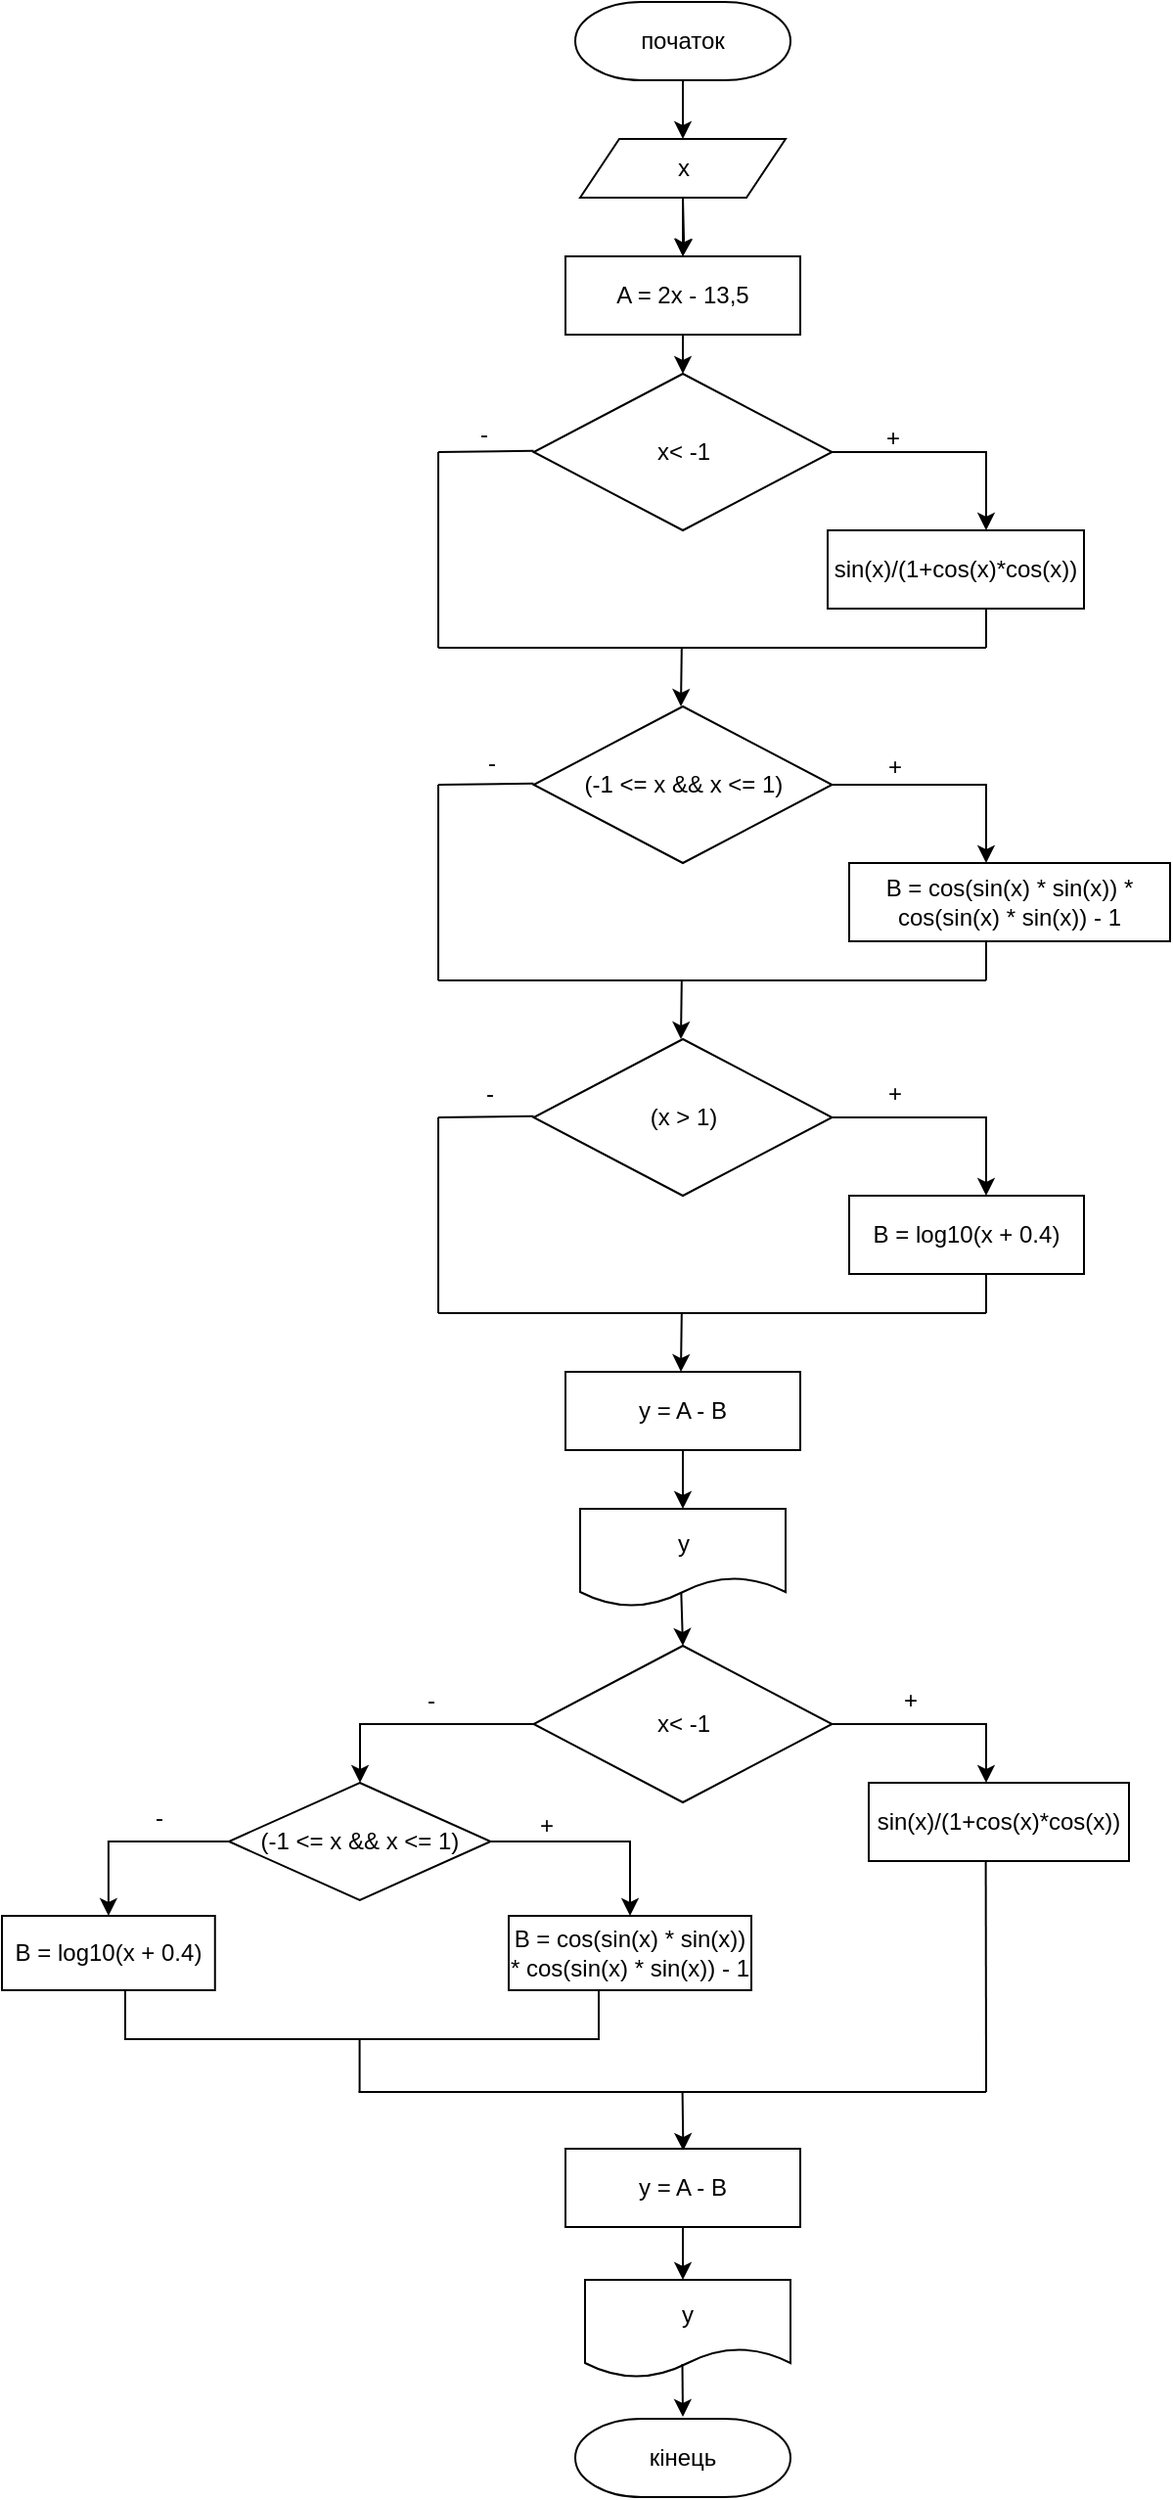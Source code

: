 <mxfile version="20.4.0" type="device"><diagram id="f32A8XlpcgiXBNuhkH77" name="Сторінка-1"><mxGraphModel dx="2076" dy="1094" grid="0" gridSize="10" guides="1" tooltips="1" connect="1" arrows="1" fold="1" page="1" pageScale="1" pageWidth="1654" pageHeight="2336" background="none" math="0" shadow="0"><root><mxCell id="0"/><mxCell id="1" parent="0"/><mxCell id="lDwWGC_Nb_Cp1X9u5K9r-55" value="" style="edgeStyle=orthogonalEdgeStyle;rounded=0;orthogonalLoop=1;jettySize=auto;html=1;strokeColor=default;" edge="1" parent="1" target="lDwWGC_Nb_Cp1X9u5K9r-18"><mxGeometry relative="1" as="geometry"><mxPoint x="405" y="180" as="sourcePoint"/></mxGeometry></mxCell><mxCell id="lDwWGC_Nb_Cp1X9u5K9r-4" value="початок" style="strokeWidth=1;html=1;shape=mxgraph.flowchart.terminator;whiteSpace=wrap;" vertex="1" parent="1"><mxGeometry x="350" y="80" width="110" height="40" as="geometry"/></mxCell><mxCell id="lDwWGC_Nb_Cp1X9u5K9r-19" value="" style="edgeStyle=orthogonalEdgeStyle;rounded=0;orthogonalLoop=1;jettySize=auto;html=1;" edge="1" parent="1" source="lDwWGC_Nb_Cp1X9u5K9r-14" target="lDwWGC_Nb_Cp1X9u5K9r-18"><mxGeometry relative="1" as="geometry"/></mxCell><mxCell id="lDwWGC_Nb_Cp1X9u5K9r-14" value="x" style="shape=parallelogram;perimeter=parallelogramPerimeter;whiteSpace=wrap;html=1;fixedSize=1;" vertex="1" parent="1"><mxGeometry x="352.5" y="150" width="105" height="30" as="geometry"/></mxCell><mxCell id="lDwWGC_Nb_Cp1X9u5K9r-21" value="" style="edgeStyle=orthogonalEdgeStyle;rounded=0;orthogonalLoop=1;jettySize=auto;html=1;" edge="1" parent="1" source="lDwWGC_Nb_Cp1X9u5K9r-18" target="lDwWGC_Nb_Cp1X9u5K9r-20"><mxGeometry relative="1" as="geometry"/></mxCell><mxCell id="lDwWGC_Nb_Cp1X9u5K9r-18" value="A = 2x - 13,5" style="whiteSpace=wrap;html=1;" vertex="1" parent="1"><mxGeometry x="345" y="210" width="120" height="40" as="geometry"/></mxCell><mxCell id="lDwWGC_Nb_Cp1X9u5K9r-20" value="x&amp;lt; -1" style="rhombus;whiteSpace=wrap;html=1;" vertex="1" parent="1"><mxGeometry x="328.75" y="270" width="152.5" height="80" as="geometry"/></mxCell><mxCell id="lDwWGC_Nb_Cp1X9u5K9r-22" value="sin(x)/(1+cos(x)*cos(x))" style="whiteSpace=wrap;html=1;" vertex="1" parent="1"><mxGeometry x="479" y="350" width="131" height="40" as="geometry"/></mxCell><mxCell id="lDwWGC_Nb_Cp1X9u5K9r-25" value="" style="edgeStyle=orthogonalEdgeStyle;rounded=0;orthogonalLoop=1;jettySize=auto;html=1;" edge="1" parent="1" source="lDwWGC_Nb_Cp1X9u5K9r-20" target="lDwWGC_Nb_Cp1X9u5K9r-22"><mxGeometry relative="1" as="geometry"><mxPoint x="481.25" y="370" as="sourcePoint"/><mxPoint x="560.059" y="430" as="targetPoint"/><Array as="points"><mxPoint x="560" y="310"/></Array></mxGeometry></mxCell><mxCell id="lDwWGC_Nb_Cp1X9u5K9r-29" value="" style="endArrow=none;html=1;rounded=0;strokeColor=default;" edge="1" parent="1"><mxGeometry width="50" height="50" relative="1" as="geometry"><mxPoint x="280" y="310" as="sourcePoint"/><mxPoint x="328.75" y="309.41" as="targetPoint"/></mxGeometry></mxCell><mxCell id="lDwWGC_Nb_Cp1X9u5K9r-30" value="" style="endArrow=none;html=1;rounded=0;strokeColor=default;" edge="1" parent="1"><mxGeometry width="50" height="50" relative="1" as="geometry"><mxPoint x="280" y="410" as="sourcePoint"/><mxPoint x="280" y="310" as="targetPoint"/></mxGeometry></mxCell><mxCell id="lDwWGC_Nb_Cp1X9u5K9r-31" value="" style="endArrow=none;html=1;rounded=0;strokeColor=default;" edge="1" parent="1"><mxGeometry width="50" height="50" relative="1" as="geometry"><mxPoint x="280" y="410" as="sourcePoint"/><mxPoint x="560" y="410" as="targetPoint"/></mxGeometry></mxCell><mxCell id="lDwWGC_Nb_Cp1X9u5K9r-34" value="" style="endArrow=none;html=1;rounded=0;strokeColor=default;" edge="1" parent="1"><mxGeometry width="50" height="50" relative="1" as="geometry"><mxPoint x="560" y="410" as="sourcePoint"/><mxPoint x="560" y="390" as="targetPoint"/></mxGeometry></mxCell><mxCell id="lDwWGC_Nb_Cp1X9u5K9r-38" value="" style="endArrow=classic;html=1;rounded=0;strokeColor=default;" edge="1" parent="1"><mxGeometry width="50" height="50" relative="1" as="geometry"><mxPoint x="404.41" y="410" as="sourcePoint"/><mxPoint x="404" y="440" as="targetPoint"/></mxGeometry></mxCell><mxCell id="lDwWGC_Nb_Cp1X9u5K9r-39" value="(-1 &amp;lt;= x &amp;amp;&amp;amp; x &amp;lt;= 1)" style="rhombus;whiteSpace=wrap;html=1;" vertex="1" parent="1"><mxGeometry x="328.75" y="440" width="152.5" height="80" as="geometry"/></mxCell><mxCell id="lDwWGC_Nb_Cp1X9u5K9r-40" value="B = cos(sin(x) * sin(x)) * cos(sin(x) * sin(x)) - 1" style="whiteSpace=wrap;html=1;" vertex="1" parent="1"><mxGeometry x="490" y="520" width="164" height="40" as="geometry"/></mxCell><mxCell id="lDwWGC_Nb_Cp1X9u5K9r-41" value="" style="edgeStyle=orthogonalEdgeStyle;rounded=0;orthogonalLoop=1;jettySize=auto;html=1;" edge="1" parent="1" source="lDwWGC_Nb_Cp1X9u5K9r-39" target="lDwWGC_Nb_Cp1X9u5K9r-40"><mxGeometry relative="1" as="geometry"><mxPoint x="481.25" y="540" as="sourcePoint"/><mxPoint x="560.059" y="600" as="targetPoint"/><Array as="points"><mxPoint x="560" y="480"/></Array></mxGeometry></mxCell><mxCell id="lDwWGC_Nb_Cp1X9u5K9r-42" value="" style="endArrow=none;html=1;rounded=0;strokeColor=default;" edge="1" parent="1"><mxGeometry width="50" height="50" relative="1" as="geometry"><mxPoint x="280" y="480" as="sourcePoint"/><mxPoint x="328.75" y="479.41" as="targetPoint"/></mxGeometry></mxCell><mxCell id="lDwWGC_Nb_Cp1X9u5K9r-43" value="" style="endArrow=none;html=1;rounded=0;strokeColor=default;" edge="1" parent="1"><mxGeometry width="50" height="50" relative="1" as="geometry"><mxPoint x="280" y="580" as="sourcePoint"/><mxPoint x="280" y="480" as="targetPoint"/></mxGeometry></mxCell><mxCell id="lDwWGC_Nb_Cp1X9u5K9r-44" value="" style="endArrow=none;html=1;rounded=0;strokeColor=default;" edge="1" parent="1"><mxGeometry width="50" height="50" relative="1" as="geometry"><mxPoint x="280" y="580" as="sourcePoint"/><mxPoint x="560" y="580" as="targetPoint"/></mxGeometry></mxCell><mxCell id="lDwWGC_Nb_Cp1X9u5K9r-45" value="" style="endArrow=none;html=1;rounded=0;strokeColor=default;" edge="1" parent="1"><mxGeometry width="50" height="50" relative="1" as="geometry"><mxPoint x="560" y="580" as="sourcePoint"/><mxPoint x="560" y="560" as="targetPoint"/></mxGeometry></mxCell><mxCell id="lDwWGC_Nb_Cp1X9u5K9r-46" value="" style="endArrow=classic;html=1;rounded=0;strokeColor=default;" edge="1" parent="1"><mxGeometry width="50" height="50" relative="1" as="geometry"><mxPoint x="404.41" y="580" as="sourcePoint"/><mxPoint x="404" y="610" as="targetPoint"/></mxGeometry></mxCell><mxCell id="lDwWGC_Nb_Cp1X9u5K9r-47" value="(x &amp;gt; 1)" style="rhombus;whiteSpace=wrap;html=1;" vertex="1" parent="1"><mxGeometry x="328.75" y="610" width="152.5" height="80" as="geometry"/></mxCell><mxCell id="lDwWGC_Nb_Cp1X9u5K9r-48" value="B = log10(x + 0.4)" style="whiteSpace=wrap;html=1;" vertex="1" parent="1"><mxGeometry x="490" y="690" width="120" height="40" as="geometry"/></mxCell><mxCell id="lDwWGC_Nb_Cp1X9u5K9r-49" value="" style="edgeStyle=orthogonalEdgeStyle;rounded=0;orthogonalLoop=1;jettySize=auto;html=1;" edge="1" parent="1" source="lDwWGC_Nb_Cp1X9u5K9r-47" target="lDwWGC_Nb_Cp1X9u5K9r-48"><mxGeometry relative="1" as="geometry"><mxPoint x="481.25" y="710" as="sourcePoint"/><mxPoint x="560.059" y="770" as="targetPoint"/><Array as="points"><mxPoint x="560" y="650"/></Array></mxGeometry></mxCell><mxCell id="lDwWGC_Nb_Cp1X9u5K9r-50" value="" style="endArrow=none;html=1;rounded=0;strokeColor=default;" edge="1" parent="1"><mxGeometry width="50" height="50" relative="1" as="geometry"><mxPoint x="280" y="650" as="sourcePoint"/><mxPoint x="328.75" y="649.41" as="targetPoint"/></mxGeometry></mxCell><mxCell id="lDwWGC_Nb_Cp1X9u5K9r-51" value="" style="endArrow=none;html=1;rounded=0;strokeColor=default;" edge="1" parent="1"><mxGeometry width="50" height="50" relative="1" as="geometry"><mxPoint x="280" y="750" as="sourcePoint"/><mxPoint x="280" y="650" as="targetPoint"/></mxGeometry></mxCell><mxCell id="lDwWGC_Nb_Cp1X9u5K9r-52" value="" style="endArrow=none;html=1;rounded=0;strokeColor=default;" edge="1" parent="1"><mxGeometry width="50" height="50" relative="1" as="geometry"><mxPoint x="280" y="750" as="sourcePoint"/><mxPoint x="560" y="750" as="targetPoint"/></mxGeometry></mxCell><mxCell id="lDwWGC_Nb_Cp1X9u5K9r-53" value="" style="endArrow=none;html=1;rounded=0;strokeColor=default;" edge="1" parent="1"><mxGeometry width="50" height="50" relative="1" as="geometry"><mxPoint x="560" y="750" as="sourcePoint"/><mxPoint x="560" y="730" as="targetPoint"/></mxGeometry></mxCell><mxCell id="lDwWGC_Nb_Cp1X9u5K9r-54" value="" style="endArrow=classic;html=1;rounded=0;strokeColor=default;" edge="1" parent="1"><mxGeometry width="50" height="50" relative="1" as="geometry"><mxPoint x="404.41" y="750" as="sourcePoint"/><mxPoint x="404" y="780" as="targetPoint"/></mxGeometry></mxCell><mxCell id="lDwWGC_Nb_Cp1X9u5K9r-57" value="" style="endArrow=classic;html=1;rounded=0;strokeColor=default;exitX=0.5;exitY=1;exitDx=0;exitDy=0;exitPerimeter=0;" edge="1" parent="1" source="lDwWGC_Nb_Cp1X9u5K9r-4"><mxGeometry width="50" height="50" relative="1" as="geometry"><mxPoint x="404.64" y="130" as="sourcePoint"/><mxPoint x="405" y="150" as="targetPoint"/></mxGeometry></mxCell><mxCell id="lDwWGC_Nb_Cp1X9u5K9r-60" value="" style="edgeStyle=orthogonalEdgeStyle;rounded=0;orthogonalLoop=1;jettySize=auto;html=1;strokeColor=default;" edge="1" parent="1" source="lDwWGC_Nb_Cp1X9u5K9r-58" target="lDwWGC_Nb_Cp1X9u5K9r-59"><mxGeometry relative="1" as="geometry"/></mxCell><mxCell id="lDwWGC_Nb_Cp1X9u5K9r-58" value="y = A - B" style="rounded=0;whiteSpace=wrap;html=1;strokeWidth=1;" vertex="1" parent="1"><mxGeometry x="345" y="780" width="120" height="40" as="geometry"/></mxCell><mxCell id="lDwWGC_Nb_Cp1X9u5K9r-59" value="y" style="shape=document;whiteSpace=wrap;html=1;boundedLbl=1;rounded=0;strokeWidth=1;" vertex="1" parent="1"><mxGeometry x="352.5" y="850" width="105" height="50" as="geometry"/></mxCell><mxCell id="lDwWGC_Nb_Cp1X9u5K9r-63" value="x&amp;lt; -1" style="rhombus;whiteSpace=wrap;html=1;" vertex="1" parent="1"><mxGeometry x="328.75" y="920" width="152.5" height="80" as="geometry"/></mxCell><mxCell id="lDwWGC_Nb_Cp1X9u5K9r-64" value="sin(x)/(1+cos(x)*cos(x))" style="whiteSpace=wrap;html=1;" vertex="1" parent="1"><mxGeometry x="500" y="990" width="133" height="40" as="geometry"/></mxCell><mxCell id="lDwWGC_Nb_Cp1X9u5K9r-65" value="" style="edgeStyle=orthogonalEdgeStyle;rounded=0;orthogonalLoop=1;jettySize=auto;html=1;exitX=1;exitY=0.5;exitDx=0;exitDy=0;" edge="1" parent="1" source="lDwWGC_Nb_Cp1X9u5K9r-63" target="lDwWGC_Nb_Cp1X9u5K9r-64"><mxGeometry relative="1" as="geometry"><mxPoint x="481.25" y="1040" as="sourcePoint"/><mxPoint x="560.059" y="1100" as="targetPoint"/><Array as="points"><mxPoint x="560" y="960"/></Array></mxGeometry></mxCell><mxCell id="lDwWGC_Nb_Cp1X9u5K9r-70" value="" style="endArrow=classic;html=1;rounded=0;strokeColor=default;entryX=0.5;entryY=0;entryDx=0;entryDy=0;exitX=0.492;exitY=0.851;exitDx=0;exitDy=0;exitPerimeter=0;" edge="1" parent="1" source="lDwWGC_Nb_Cp1X9u5K9r-59" target="lDwWGC_Nb_Cp1X9u5K9r-63"><mxGeometry width="50" height="50" relative="1" as="geometry"><mxPoint x="410" y="890" as="sourcePoint"/><mxPoint x="440" y="940" as="targetPoint"/></mxGeometry></mxCell><mxCell id="lDwWGC_Nb_Cp1X9u5K9r-71" value="" style="edgeStyle=orthogonalEdgeStyle;rounded=0;orthogonalLoop=1;jettySize=auto;html=1;exitX=1;exitY=0.5;exitDx=0;exitDy=0;entryX=0.5;entryY=0;entryDx=0;entryDy=0;" edge="1" parent="1"><mxGeometry relative="1" as="geometry"><mxPoint x="328.75" y="960" as="sourcePoint"/><mxPoint x="240.0" y="990.0" as="targetPoint"/><Array as="points"><mxPoint x="240" y="960"/></Array></mxGeometry></mxCell><mxCell id="lDwWGC_Nb_Cp1X9u5K9r-75" value="" style="edgeStyle=orthogonalEdgeStyle;rounded=0;orthogonalLoop=1;jettySize=auto;html=1;strokeColor=default;" edge="1" parent="1" source="lDwWGC_Nb_Cp1X9u5K9r-73" target="lDwWGC_Nb_Cp1X9u5K9r-74"><mxGeometry relative="1" as="geometry"/></mxCell><mxCell id="lDwWGC_Nb_Cp1X9u5K9r-78" value="" style="edgeStyle=orthogonalEdgeStyle;rounded=0;orthogonalLoop=1;jettySize=auto;html=1;strokeColor=default;" edge="1" parent="1" source="lDwWGC_Nb_Cp1X9u5K9r-73" target="lDwWGC_Nb_Cp1X9u5K9r-77"><mxGeometry relative="1" as="geometry"/></mxCell><mxCell id="lDwWGC_Nb_Cp1X9u5K9r-73" value="(-1 &amp;lt;= x &amp;amp;&amp;amp; x &amp;lt;= 1)" style="rhombus;whiteSpace=wrap;html=1;" vertex="1" parent="1"><mxGeometry x="173" y="990" width="133.75" height="60" as="geometry"/></mxCell><mxCell id="lDwWGC_Nb_Cp1X9u5K9r-79" value="" style="edgeStyle=orthogonalEdgeStyle;rounded=0;orthogonalLoop=1;jettySize=auto;html=1;strokeColor=default;entryX=0.5;entryY=1;entryDx=0;entryDy=0;endArrow=none;endFill=0;" edge="1" parent="1" source="lDwWGC_Nb_Cp1X9u5K9r-74" target="lDwWGC_Nb_Cp1X9u5K9r-77"><mxGeometry relative="1" as="geometry"><Array as="points"><mxPoint x="120" y="1121"/><mxPoint x="362" y="1121"/><mxPoint x="362" y="1096"/></Array></mxGeometry></mxCell><mxCell id="lDwWGC_Nb_Cp1X9u5K9r-74" value="B = log10(x + 0.4)" style="whiteSpace=wrap;html=1;" vertex="1" parent="1"><mxGeometry x="57" y="1058" width="108.88" height="38" as="geometry"/></mxCell><mxCell id="lDwWGC_Nb_Cp1X9u5K9r-77" value="B = cos(sin(x) * sin(x)) * cos(sin(x) * sin(x)) - 1" style="whiteSpace=wrap;html=1;" vertex="1" parent="1"><mxGeometry x="316" y="1058" width="124" height="38" as="geometry"/></mxCell><mxCell id="lDwWGC_Nb_Cp1X9u5K9r-83" value="" style="endArrow=none;html=1;rounded=0;strokeColor=default;" edge="1" parent="1"><mxGeometry width="50" height="50" relative="1" as="geometry"><mxPoint x="560" y="1148" as="sourcePoint"/><mxPoint x="559.81" y="1030" as="targetPoint"/></mxGeometry></mxCell><mxCell id="lDwWGC_Nb_Cp1X9u5K9r-85" value="" style="endArrow=none;html=1;rounded=0;strokeColor=default;" edge="1" parent="1"><mxGeometry width="50" height="50" relative="1" as="geometry"><mxPoint x="239.79" y="1148" as="sourcePoint"/><mxPoint x="239.79" y="1121" as="targetPoint"/><Array as="points"><mxPoint x="239.79" y="1136"/></Array></mxGeometry></mxCell><mxCell id="lDwWGC_Nb_Cp1X9u5K9r-86" value="" style="endArrow=none;html=1;rounded=0;strokeColor=default;" edge="1" parent="1"><mxGeometry width="50" height="50" relative="1" as="geometry"><mxPoint x="239.25" y="1148" as="sourcePoint"/><mxPoint x="560" y="1148" as="targetPoint"/></mxGeometry></mxCell><mxCell id="lDwWGC_Nb_Cp1X9u5K9r-87" value="" style="endArrow=classic;html=1;rounded=0;strokeColor=default;" edge="1" parent="1"><mxGeometry width="50" height="50" relative="1" as="geometry"><mxPoint x="404.8" y="1148" as="sourcePoint"/><mxPoint x="405.2" y="1178" as="targetPoint"/></mxGeometry></mxCell><mxCell id="lDwWGC_Nb_Cp1X9u5K9r-90" value="" style="edgeStyle=orthogonalEdgeStyle;rounded=0;orthogonalLoop=1;jettySize=auto;html=1;strokeColor=default;endArrow=classic;endFill=1;" edge="1" parent="1" source="lDwWGC_Nb_Cp1X9u5K9r-88"><mxGeometry relative="1" as="geometry"><mxPoint x="405" y="1244" as="targetPoint"/></mxGeometry></mxCell><mxCell id="lDwWGC_Nb_Cp1X9u5K9r-88" value="y = A - B" style="rounded=0;whiteSpace=wrap;html=1;strokeWidth=1;" vertex="1" parent="1"><mxGeometry x="345" y="1177" width="120" height="40" as="geometry"/></mxCell><mxCell id="lDwWGC_Nb_Cp1X9u5K9r-91" value="y" style="shape=document;whiteSpace=wrap;html=1;boundedLbl=1;rounded=0;strokeWidth=1;" vertex="1" parent="1"><mxGeometry x="355" y="1244" width="105" height="50" as="geometry"/></mxCell><mxCell id="lDwWGC_Nb_Cp1X9u5K9r-92" value="" style="endArrow=classic;html=1;rounded=0;strokeColor=default;" edge="1" parent="1"><mxGeometry width="50" height="50" relative="1" as="geometry"><mxPoint x="404.75" y="1287" as="sourcePoint"/><mxPoint x="405" y="1314" as="targetPoint"/></mxGeometry></mxCell><mxCell id="lDwWGC_Nb_Cp1X9u5K9r-93" value="кінець" style="strokeWidth=1;html=1;shape=mxgraph.flowchart.terminator;whiteSpace=wrap;" vertex="1" parent="1"><mxGeometry x="350" y="1315" width="110" height="40" as="geometry"/></mxCell><mxCell id="lDwWGC_Nb_Cp1X9u5K9r-94" value="+" style="text;html=1;align=center;verticalAlign=middle;resizable=0;points=[];autosize=1;strokeColor=none;fillColor=none;" vertex="1" parent="1"><mxGeometry x="499" y="290" width="25" height="26" as="geometry"/></mxCell><mxCell id="lDwWGC_Nb_Cp1X9u5K9r-95" value="-" style="text;html=1;align=center;verticalAlign=middle;resizable=0;points=[];autosize=1;strokeColor=none;fillColor=none;" vertex="1" parent="1"><mxGeometry x="292" y="288" width="22" height="26" as="geometry"/></mxCell><mxCell id="lDwWGC_Nb_Cp1X9u5K9r-96" value="+" style="text;html=1;align=center;verticalAlign=middle;resizable=0;points=[];autosize=1;strokeColor=none;fillColor=none;" vertex="1" parent="1"><mxGeometry x="500" y="458" width="25" height="26" as="geometry"/></mxCell><mxCell id="lDwWGC_Nb_Cp1X9u5K9r-97" value="-" style="text;html=1;align=center;verticalAlign=middle;resizable=0;points=[];autosize=1;strokeColor=none;fillColor=none;" vertex="1" parent="1"><mxGeometry x="296" y="456" width="22" height="26" as="geometry"/></mxCell><mxCell id="lDwWGC_Nb_Cp1X9u5K9r-98" value="+" style="text;html=1;align=center;verticalAlign=middle;resizable=0;points=[];autosize=1;strokeColor=none;fillColor=none;" vertex="1" parent="1"><mxGeometry x="500" y="625" width="25" height="26" as="geometry"/></mxCell><mxCell id="lDwWGC_Nb_Cp1X9u5K9r-99" value="-" style="text;html=1;align=center;verticalAlign=middle;resizable=0;points=[];autosize=1;strokeColor=none;fillColor=none;" vertex="1" parent="1"><mxGeometry x="295" y="625" width="22" height="26" as="geometry"/></mxCell><mxCell id="lDwWGC_Nb_Cp1X9u5K9r-100" value="+" style="text;html=1;align=center;verticalAlign=middle;resizable=0;points=[];autosize=1;strokeColor=none;fillColor=none;" vertex="1" parent="1"><mxGeometry x="322" y="999" width="25" height="26" as="geometry"/></mxCell><mxCell id="lDwWGC_Nb_Cp1X9u5K9r-101" value="-" style="text;html=1;align=center;verticalAlign=middle;resizable=0;points=[];autosize=1;strokeColor=none;fillColor=none;" vertex="1" parent="1"><mxGeometry x="126" y="995" width="22" height="26" as="geometry"/></mxCell><mxCell id="lDwWGC_Nb_Cp1X9u5K9r-102" value="+" style="text;html=1;align=center;verticalAlign=middle;resizable=0;points=[];autosize=1;strokeColor=none;fillColor=none;" vertex="1" parent="1"><mxGeometry x="508" y="935" width="25" height="26" as="geometry"/></mxCell><mxCell id="lDwWGC_Nb_Cp1X9u5K9r-103" value="-" style="text;html=1;align=center;verticalAlign=middle;resizable=0;points=[];autosize=1;strokeColor=none;fillColor=none;" vertex="1" parent="1"><mxGeometry x="265" y="935" width="22" height="26" as="geometry"/></mxCell></root></mxGraphModel></diagram></mxfile>